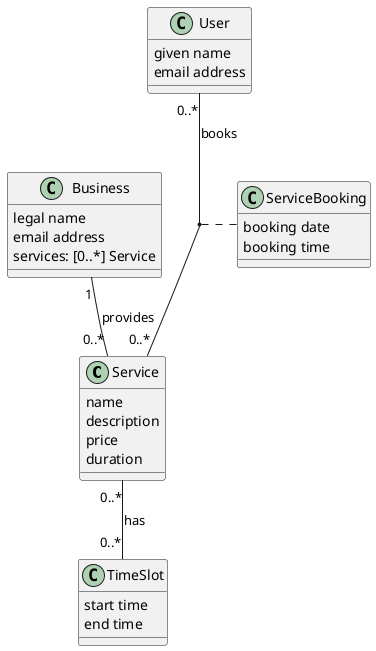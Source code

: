 @startuml

class Service{
    name
    description
    price
    duration
}


class User {
    given name
    email address
}


class Business {
    legal name
    email address
    services: [0..*] Service
}

class TimeSlot {
    start time
    end time
}

class ServiceBooking {
    booking date
    booking time
}


Service "0..*" -- "0..*" TimeSlot : has
User "0..*" -- "0..*" Service : books
Business "1" -- "0..*" Service : provides
(User, Service) .l. ServiceBooking


@enduml